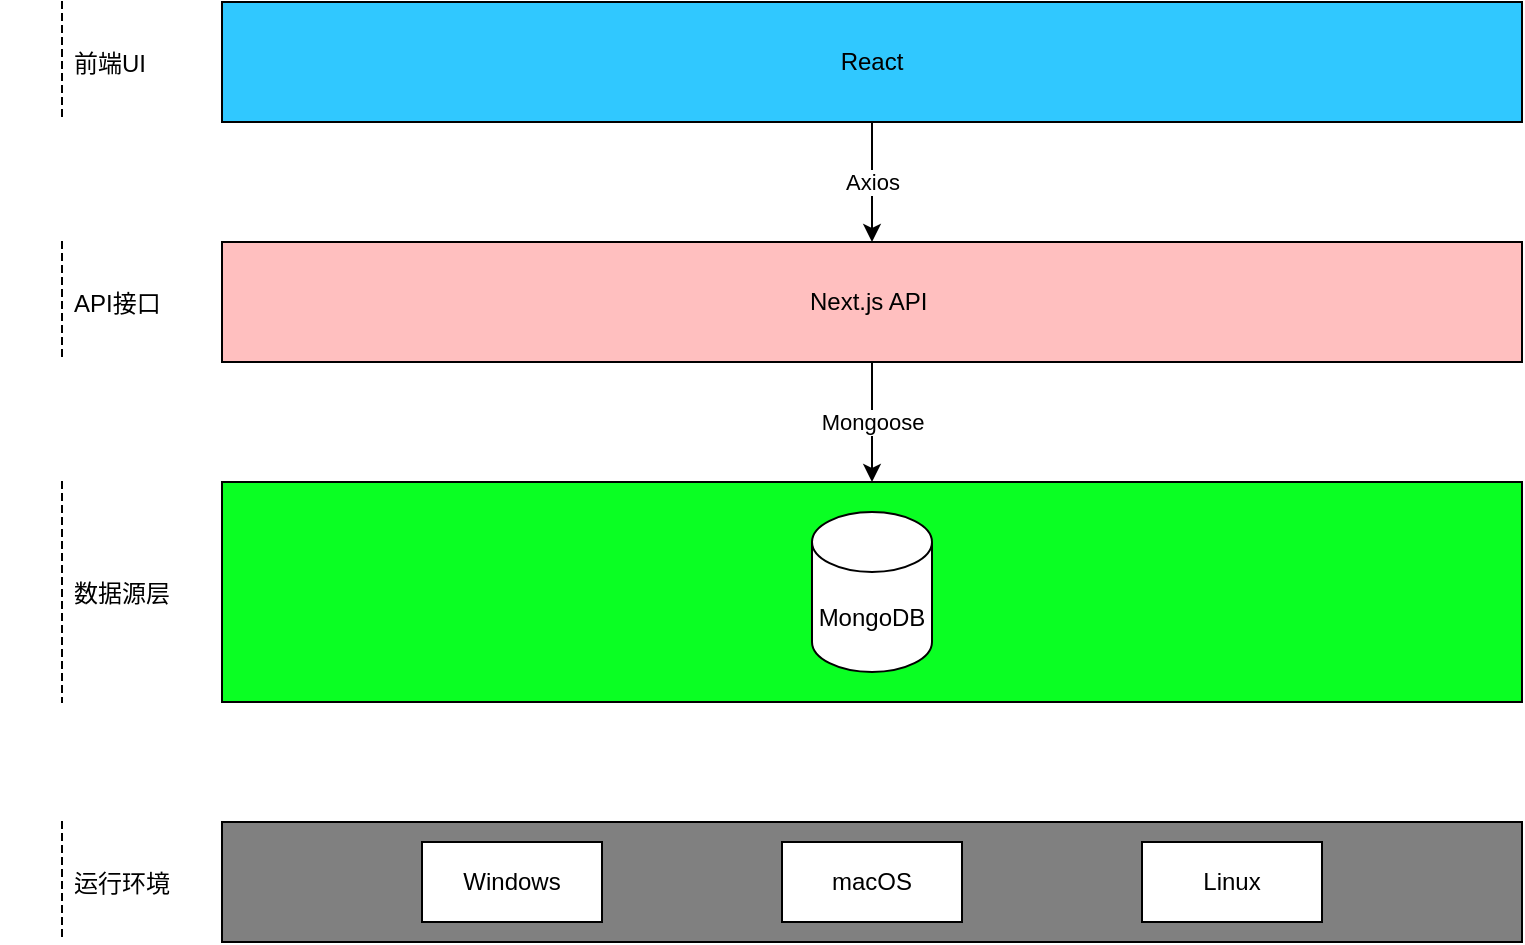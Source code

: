 <mxfile version="21.1.2" type="device">
  <diagram name="第 1 页" id="THEtilXYXh2LMWTMrfv9">
    <mxGraphModel dx="1036" dy="614" grid="1" gridSize="10" guides="1" tooltips="1" connect="1" arrows="1" fold="1" page="1" pageScale="1" pageWidth="827" pageHeight="1169" math="0" shadow="0">
      <root>
        <mxCell id="0" />
        <mxCell id="1" parent="0" />
        <mxCell id="NFdYGlf4tOl9XSM7VG0K-1" value="" style="rounded=0;whiteSpace=wrap;html=1;fillColor=#808080;" vertex="1" parent="1">
          <mxGeometry x="120" y="500" width="650" height="60" as="geometry" />
        </mxCell>
        <mxCell id="NFdYGlf4tOl9XSM7VG0K-2" value="" style="rounded=0;whiteSpace=wrap;html=1;fillColor=#0AFF23;" vertex="1" parent="1">
          <mxGeometry x="120" y="330" width="650" height="110" as="geometry" />
        </mxCell>
        <mxCell id="NFdYGlf4tOl9XSM7VG0K-6" value="Mongoose" style="edgeStyle=orthogonalEdgeStyle;rounded=0;orthogonalLoop=1;jettySize=auto;html=1;" edge="1" parent="1" source="NFdYGlf4tOl9XSM7VG0K-3" target="NFdYGlf4tOl9XSM7VG0K-2">
          <mxGeometry relative="1" as="geometry">
            <mxPoint as="offset" />
          </mxGeometry>
        </mxCell>
        <mxCell id="NFdYGlf4tOl9XSM7VG0K-3" value="Next.js API&amp;nbsp;" style="rounded=0;whiteSpace=wrap;html=1;fillColor=#FFBFBF;" vertex="1" parent="1">
          <mxGeometry x="120" y="210" width="650" height="60" as="geometry" />
        </mxCell>
        <mxCell id="NFdYGlf4tOl9XSM7VG0K-7" value="Axios" style="edgeStyle=orthogonalEdgeStyle;rounded=0;orthogonalLoop=1;jettySize=auto;html=1;" edge="1" parent="1" source="NFdYGlf4tOl9XSM7VG0K-4" target="NFdYGlf4tOl9XSM7VG0K-3">
          <mxGeometry relative="1" as="geometry" />
        </mxCell>
        <mxCell id="NFdYGlf4tOl9XSM7VG0K-4" value="React" style="rounded=0;whiteSpace=wrap;html=1;fillColor=#30C8FF;" vertex="1" parent="1">
          <mxGeometry x="120" y="90" width="650" height="60" as="geometry" />
        </mxCell>
        <mxCell id="NFdYGlf4tOl9XSM7VG0K-8" value="MongoDB" style="shape=cylinder3;whiteSpace=wrap;html=1;boundedLbl=1;backgroundOutline=1;size=15;" vertex="1" parent="1">
          <mxGeometry x="415" y="345" width="60" height="80" as="geometry" />
        </mxCell>
        <mxCell id="NFdYGlf4tOl9XSM7VG0K-9" value="前端UI" style="shape=partialRectangle;fillColor=none;align=left;verticalAlign=middle;strokeColor=none;spacingLeft=34;rotatable=0;points=[[0,0.5],[1,0.5]];portConstraint=eastwest;dropTarget=0;" vertex="1" parent="1">
          <mxGeometry x="10" y="90" width="90" height="60" as="geometry" />
        </mxCell>
        <mxCell id="NFdYGlf4tOl9XSM7VG0K-10" value="" style="shape=partialRectangle;top=0;left=0;bottom=0;fillColor=none;stokeWidth=1;dashed=1;align=left;verticalAlign=middle;spacingLeft=4;spacingRight=4;overflow=hidden;rotatable=0;points=[];portConstraint=eastwest;part=1;" vertex="1" connectable="0" parent="NFdYGlf4tOl9XSM7VG0K-9">
          <mxGeometry width="30" height="60" as="geometry" />
        </mxCell>
        <mxCell id="NFdYGlf4tOl9XSM7VG0K-11" value="API接口" style="shape=partialRectangle;fillColor=none;align=left;verticalAlign=middle;strokeColor=none;spacingLeft=34;rotatable=0;points=[[0,0.5],[1,0.5]];portConstraint=eastwest;dropTarget=0;" vertex="1" parent="1">
          <mxGeometry x="10" y="210" width="90" height="60" as="geometry" />
        </mxCell>
        <mxCell id="NFdYGlf4tOl9XSM7VG0K-12" value="" style="shape=partialRectangle;top=0;left=0;bottom=0;fillColor=none;stokeWidth=1;dashed=1;align=left;verticalAlign=middle;spacingLeft=4;spacingRight=4;overflow=hidden;rotatable=0;points=[];portConstraint=eastwest;part=1;" vertex="1" connectable="0" parent="NFdYGlf4tOl9XSM7VG0K-11">
          <mxGeometry width="30" height="60" as="geometry" />
        </mxCell>
        <mxCell id="NFdYGlf4tOl9XSM7VG0K-13" value="数据源层" style="shape=partialRectangle;fillColor=none;align=left;verticalAlign=middle;strokeColor=none;spacingLeft=34;rotatable=0;points=[[0,0.5],[1,0.5]];portConstraint=eastwest;dropTarget=0;" vertex="1" parent="1">
          <mxGeometry x="10" y="330" width="90" height="110" as="geometry" />
        </mxCell>
        <mxCell id="NFdYGlf4tOl9XSM7VG0K-14" value="" style="shape=partialRectangle;top=0;left=0;bottom=0;fillColor=none;stokeWidth=1;dashed=1;align=left;verticalAlign=middle;spacingLeft=4;spacingRight=4;overflow=hidden;rotatable=0;points=[];portConstraint=eastwest;part=1;" vertex="1" connectable="0" parent="NFdYGlf4tOl9XSM7VG0K-13">
          <mxGeometry width="30" height="110" as="geometry" />
        </mxCell>
        <mxCell id="NFdYGlf4tOl9XSM7VG0K-15" value="运行环境" style="shape=partialRectangle;fillColor=none;align=left;verticalAlign=middle;strokeColor=none;spacingLeft=34;rotatable=0;points=[[0,0.5],[1,0.5]];portConstraint=eastwest;dropTarget=0;" vertex="1" parent="1">
          <mxGeometry x="10" y="500" width="90" height="60" as="geometry" />
        </mxCell>
        <mxCell id="NFdYGlf4tOl9XSM7VG0K-16" value="" style="shape=partialRectangle;top=0;left=0;bottom=0;fillColor=none;stokeWidth=1;dashed=1;align=left;verticalAlign=middle;spacingLeft=4;spacingRight=4;overflow=hidden;rotatable=0;points=[];portConstraint=eastwest;part=1;" vertex="1" connectable="0" parent="NFdYGlf4tOl9XSM7VG0K-15">
          <mxGeometry width="30" height="60" as="geometry" />
        </mxCell>
        <mxCell id="NFdYGlf4tOl9XSM7VG0K-19" value="Windows" style="rounded=0;whiteSpace=wrap;html=1;" vertex="1" parent="1">
          <mxGeometry x="220" y="510" width="90" height="40" as="geometry" />
        </mxCell>
        <mxCell id="NFdYGlf4tOl9XSM7VG0K-20" value="macOS" style="rounded=0;whiteSpace=wrap;html=1;" vertex="1" parent="1">
          <mxGeometry x="400" y="510" width="90" height="40" as="geometry" />
        </mxCell>
        <mxCell id="NFdYGlf4tOl9XSM7VG0K-21" value="Linux" style="rounded=0;whiteSpace=wrap;html=1;" vertex="1" parent="1">
          <mxGeometry x="580" y="510" width="90" height="40" as="geometry" />
        </mxCell>
      </root>
    </mxGraphModel>
  </diagram>
</mxfile>
